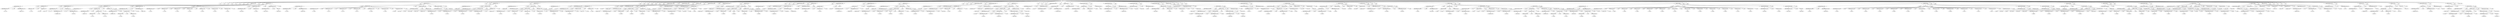 digraph {

"Prog_7746"->"<
>7747";
"Prog_7746"->"<
>7748";
"Prog_7746"->"<
>7749";
"Prog_7746"->"<
>7750";
"Prog_7746"->"<
>7751";
"Prog_7746"->"<
>7752";
"Prog_7746"->"<
>7753";
"Prog_7746"->"<
>7754";
"Prog_7746"->"CallFunction_7755";
"CallFunction_7755"->"AssignmentOpetators_7756";
"AssignmentOpetators_7756"->"IDENTIFIERExpression_7757";
"IDENTIFIERExpression_7757"->"<m>7758";
"AssignmentOpetators_7756"->"<<->7759";
"AssignmentOpetators_7756"->"IDENTIFIERExpression_7760";
"IDENTIFIERExpression_7760"->"<matrix>7761";
"CallFunction_7755"->"<(>7762";
"CallFunction_7755"->"ColonOperator_7763";
"ColonOperator_7763"->"INTExpression_7764";
"INTExpression_7764"->"<1>7765";
"ColonOperator_7763"->"<:>7766";
"ColonOperator_7763"->"INTExpression_7767";
"INTExpression_7767"->"<25>7768";
"CallFunction_7755"->"<,>7769";
"CallFunction_7755"->"AssignmentOpetators_7770";
"AssignmentOpetators_7770"->"IDENTIFIERExpression_7771";
"IDENTIFIERExpression_7771"->"<ncol>7772";
"AssignmentOpetators_7770"->"<=>7773";
"AssignmentOpetators_7770"->"INTExpression_7774";
"INTExpression_7774"->"<5>7775";
"CallFunction_7755"->"<,>7776";
"CallFunction_7755"->"CallFunction_7777";
"CallFunction_7777"->"AssignmentOpetators_7778";
"AssignmentOpetators_7778"->"IDENTIFIERExpression_7779";
"IDENTIFIERExpression_7779"->"<dimnames>7780";
"AssignmentOpetators_7778"->"<=>7781";
"AssignmentOpetators_7778"->"IDENTIFIERExpression_7782";
"IDENTIFIERExpression_7782"->"<list>7783";
"CallFunction_7777"->"<(>7784";
"CallFunction_7777"->"IndexingBasic_7785";
"IndexingBasic_7785"->"IDENTIFIERExpression_7786";
"IDENTIFIERExpression_7786"->"<letters>7787";
"IndexingBasic_7785"->"<[>7788";
"IndexingBasic_7785"->"ColonOperator_7789";
"ColonOperator_7789"->"INTExpression_7790";
"INTExpression_7790"->"<1>7791";
"ColonOperator_7789"->"<:>7792";
"ColonOperator_7789"->"INTExpression_7793";
"INTExpression_7793"->"<5>7794";
"IndexingBasic_7785"->"<]>7795";
"CallFunction_7777"->"<,>7796";
"CallFunction_7777"->"IndexingBasic_7797";
"IndexingBasic_7797"->"IDENTIFIERExpression_7798";
"IDENTIFIERExpression_7798"->"<LETTERS>7799";
"IndexingBasic_7797"->"<[>7800";
"IndexingBasic_7797"->"ColonOperator_7801";
"ColonOperator_7801"->"INTExpression_7802";
"INTExpression_7802"->"<1>7803";
"ColonOperator_7801"->"<:>7804";
"ColonOperator_7801"->"INTExpression_7805";
"INTExpression_7805"->"<5>7806";
"IndexingBasic_7797"->"<]>7807";
"CallFunction_7777"->"<)>7808";
"CallFunction_7755"->"<)>7809";
"Prog_7746"->"<
>7810";
"Prog_7746"->"<
>7811";
"Prog_7746"->"CallFunction_7812";
"CallFunction_7812"->"AssignmentOpetators_7813";
"AssignmentOpetators_7813"->"IDENTIFIERExpression_7814";
"IDENTIFIERExpression_7814"->"<si>7815";
"AssignmentOpetators_7813"->"<<->7816";
"AssignmentOpetators_7813"->"IDENTIFIERExpression_7817";
"IDENTIFIERExpression_7817"->"<matrix>7818";
"CallFunction_7812"->"<(>7819";
"CallFunction_7812"->"CallFunction_7820";
"CallFunction_7820"->"IDENTIFIERExpression_7821";
"IDENTIFIERExpression_7821"->"<c>7822";
"CallFunction_7820"->"<(>7823";
"CallFunction_7820"->"INTExpression_7824";
"INTExpression_7824"->"<1>7825";
"CallFunction_7820"->"<,>7826";
"CallFunction_7820"->"INTExpression_7827";
"INTExpression_7827"->"<1>7828";
"CallFunction_7820"->"<,>7829";
"CallFunction_7820"->"INTExpression_7830";
"INTExpression_7830"->"<2>7831";
"CallFunction_7820"->"<,>7832";
"CallFunction_7820"->"INTExpression_7833";
"INTExpression_7833"->"<3>7834";
"CallFunction_7820"->"<,>7835";
"CallFunction_7820"->"INTExpression_7836";
"INTExpression_7836"->"<3>7837";
"CallFunction_7820"->"<,>7838";
"CallFunction_7820"->"INTExpression_7839";
"INTExpression_7839"->"<4>7840";
"CallFunction_7820"->"<)>7841";
"CallFunction_7812"->"<,>7842";
"CallFunction_7812"->"AssignmentOpetators_7843";
"AssignmentOpetators_7843"->"IDENTIFIERExpression_7844";
"IDENTIFIERExpression_7844"->"<ncol>7845";
"AssignmentOpetators_7843"->"<=>7846";
"AssignmentOpetators_7843"->"INTExpression_7847";
"INTExpression_7847"->"<2>7848";
"CallFunction_7812"->"<,>7849";
"CallFunction_7812"->"AssignmentOpetators_7850";
"AssignmentOpetators_7850"->"IDENTIFIERExpression_7851";
"IDENTIFIERExpression_7851"->"<byrow>7852";
"AssignmentOpetators_7850"->"<=>7853";
"AssignmentOpetators_7850"->"TRUE_7854";
"TRUE_7854"->"<TRUE>7855";
"CallFunction_7812"->"<)>7856";
"Prog_7746"->"<
>7857";
"Prog_7746"->"CallFunction_7858";
"CallFunction_7858"->"AssignmentOpetators_7859";
"AssignmentOpetators_7859"->"IDENTIFIERExpression_7860";
"IDENTIFIERExpression_7860"->"<ss>7861";
"AssignmentOpetators_7859"->"<<->7862";
"AssignmentOpetators_7859"->"IDENTIFIERExpression_7863";
"IDENTIFIERExpression_7863"->"<matrix>7864";
"CallFunction_7858"->"<(>7865";
"CallFunction_7858"->"CallFunction_7866";
"CallFunction_7866"->"IDENTIFIERExpression_7867";
"IDENTIFIERExpression_7867"->"<c>7868";
"CallFunction_7866"->"<(>7869";
"CallFunction_7866"->"STRINGExpression_7870";
"STRINGExpression_7870"->"<a>7871";
"CallFunction_7866"->"<,>7872";
"CallFunction_7866"->"STRINGExpression_7873";
"STRINGExpression_7873"->"<A>7874";
"CallFunction_7866"->"<,>7875";
"CallFunction_7866"->"STRINGExpression_7876";
"STRINGExpression_7876"->"<b>7877";
"CallFunction_7866"->"<,>7878";
"CallFunction_7866"->"STRINGExpression_7879";
"STRINGExpression_7879"->"<C>7880";
"CallFunction_7866"->"<,>7881";
"CallFunction_7866"->"STRINGExpression_7882";
"STRINGExpression_7882"->"<c>7883";
"CallFunction_7866"->"<,>7884";
"CallFunction_7866"->"STRINGExpression_7885";
"STRINGExpression_7885"->"<D>7886";
"CallFunction_7866"->"<)>7887";
"CallFunction_7858"->"<,>7888";
"CallFunction_7858"->"AssignmentOpetators_7889";
"AssignmentOpetators_7889"->"IDENTIFIERExpression_7890";
"IDENTIFIERExpression_7890"->"<ncol>7891";
"AssignmentOpetators_7889"->"<=>7892";
"AssignmentOpetators_7889"->"INTExpression_7893";
"INTExpression_7893"->"<2>7894";
"CallFunction_7858"->"<,>7895";
"CallFunction_7858"->"AssignmentOpetators_7896";
"AssignmentOpetators_7896"->"IDENTIFIERExpression_7897";
"IDENTIFIERExpression_7897"->"<byrow>7898";
"AssignmentOpetators_7896"->"<=>7899";
"AssignmentOpetators_7896"->"TRUE_7900";
"TRUE_7900"->"<TRUE>7901";
"CallFunction_7858"->"<)>7902";
"Prog_7746"->"<
>7903";
"Prog_7746"->"<
>7904";
"Prog_7746"->"CallFunction_7905";
"CallFunction_7905"->"IDENTIFIERExpression_7906";
"IDENTIFIERExpression_7906"->"<stopifnot>7907";
"CallFunction_7905"->"<(>7908";
"CallFunction_7905"->"CallFunction_7909";
"CallFunction_7909"->"IDENTIFIERExpression_7910";
"IDENTIFIERExpression_7910"->"<identical>7911";
"CallFunction_7909"->"<(>7912";
"CallFunction_7909"->"IndexingBasic_7913";
"IndexingBasic_7913"->"IDENTIFIERExpression_7914";
"IDENTIFIERExpression_7914"->"<m>7915";
"IndexingBasic_7913"->"<[>7916";
"IndexingBasic_7913"->"IDENTIFIERExpression_7917";
"IDENTIFIERExpression_7917"->"<si>7918";
"IndexingBasic_7913"->"<]>7919";
"CallFunction_7909"->"<,>7920";
"CallFunction_7909"->"IndexingBasic_7921";
"IndexingBasic_7921"->"IDENTIFIERExpression_7922";
"IDENTIFIERExpression_7922"->"<m>7923";
"IndexingBasic_7921"->"<[>7924";
"IndexingBasic_7921"->"IDENTIFIERExpression_7925";
"IDENTIFIERExpression_7925"->"<ss>7926";
"IndexingBasic_7921"->"<]>7927";
"CallFunction_7909"->"<)>7928";
"CallFunction_7905"->"<)>7929";
"Prog_7746"->"<
>7930";
"Prog_7746"->"CallFunction_7931";
"CallFunction_7931"->"IDENTIFIERExpression_7932";
"IDENTIFIERExpression_7932"->"<stopifnot>7933";
"CallFunction_7931"->"<(>7934";
"CallFunction_7931"->"CallFunction_7935";
"CallFunction_7935"->"IDENTIFIERExpression_7936";
"IDENTIFIERExpression_7936"->"<identical>7937";
"CallFunction_7935"->"<(>7938";
"CallFunction_7935"->"CallFunction_7939";
"CallFunction_7939"->"IDENTIFIERExpression_7940";
"IDENTIFIERExpression_7940"->"<c>7941";
"CallFunction_7939"->"<(>7942";
"CallFunction_7939"->"INTExpression_7943";
"INTExpression_7943"->"<1L>7944";
"CallFunction_7939"->"<,>7945";
"CallFunction_7939"->"INTExpression_7946";
"INTExpression_7946"->"<12L>7947";
"CallFunction_7939"->"<,>7948";
"CallFunction_7939"->"INTExpression_7949";
"INTExpression_7949"->"<18L>7950";
"CallFunction_7939"->"<)>7951";
"CallFunction_7935"->"<,>7952";
"CallFunction_7935"->"IndexingBasic_7953";
"IndexingBasic_7953"->"IDENTIFIERExpression_7954";
"IDENTIFIERExpression_7954"->"<m>7955";
"IndexingBasic_7953"->"<[>7956";
"IndexingBasic_7953"->"IDENTIFIERExpression_7957";
"IDENTIFIERExpression_7957"->"<ss>7958";
"IndexingBasic_7953"->"<]>7959";
"CallFunction_7935"->"<)>7960";
"CallFunction_7931"->"<)>7961";
"Prog_7746"->"<
>7962";
"Prog_7746"->"<
>7963";
"Prog_7746"->"<
>7964";
"Prog_7746"->"<
>7965";
"Prog_7746"->"<
>7966";
"Prog_7746"->"<
>7967";
"Prog_7746"->"<
>7968";
"Prog_7746"->"AssignmentOpetators_7969";
"AssignmentOpetators_7969"->"IDENTIFIERExpression_7970";
"IDENTIFIERExpression_7970"->"<ssna>7971";
"AssignmentOpetators_7969"->"<<->7972";
"AssignmentOpetators_7969"->"IDENTIFIERExpression_7973";
"IDENTIFIERExpression_7973"->"<ss>7974";
"Prog_7746"->"<;>7975";
"Prog_7746"->"AssignmentOpetators_7976";
"AssignmentOpetators_7976"->"IndexingBasic_7977";
"IndexingBasic_7977"->"IDENTIFIERExpression_7978";
"IDENTIFIERExpression_7978"->"<ssna>7979";
"IndexingBasic_7977"->"<[>7980";
"IndexingBasic_7977"->"INTExpression_7981";
"INTExpression_7981"->"<2>7982";
"IndexingBasic_7977"->"<,>7983";
"IndexingBasic_7977"->"INTExpression_7984";
"INTExpression_7984"->"<2>7985";
"IndexingBasic_7977"->"<]>7986";
"AssignmentOpetators_7976"->"<<->7987";
"AssignmentOpetators_7976"->"NA_7988";
"NA_7988"->"<NA>7989";
"Prog_7746"->"<
>7990";
"Prog_7746"->"CallFunction_7991";
"CallFunction_7991"->"IDENTIFIERExpression_7992";
"IDENTIFIERExpression_7992"->"<stopifnot>7993";
"CallFunction_7991"->"<(>7994";
"CallFunction_7991"->"CallFunction_7995";
"CallFunction_7995"->"IDENTIFIERExpression_7996";
"IDENTIFIERExpression_7996"->"<identical>7997";
"CallFunction_7995"->"<(>7998";
"CallFunction_7995"->"CallFunction_7999";
"CallFunction_7999"->"IDENTIFIERExpression_8000";
"IDENTIFIERExpression_8000"->"<c>8001";
"CallFunction_7999"->"<(>8002";
"CallFunction_7999"->"INTExpression_8003";
"INTExpression_8003"->"<1L>8004";
"CallFunction_7999"->"<,>8005";
"CallFunction_7999"->"NA_8006";
"NA_8006"->"<NA>8007";
"CallFunction_7999"->"<,>8008";
"CallFunction_7999"->"INTExpression_8009";
"INTExpression_8009"->"<18L>8010";
"CallFunction_7999"->"<)>8011";
"CallFunction_7995"->"<,>8012";
"CallFunction_7995"->"IndexingBasic_8013";
"IndexingBasic_8013"->"IDENTIFIERExpression_8014";
"IDENTIFIERExpression_8014"->"<m>8015";
"IndexingBasic_8013"->"<[>8016";
"IndexingBasic_8013"->"IDENTIFIERExpression_8017";
"IDENTIFIERExpression_8017"->"<ssna>8018";
"IndexingBasic_8013"->"<]>8019";
"CallFunction_7995"->"<)>8020";
"CallFunction_7991"->"<)>8021";
"Prog_7746"->"<
>8022";
"Prog_7746"->"AssignmentOpetators_8023";
"AssignmentOpetators_8023"->"IDENTIFIERExpression_8024";
"IDENTIFIERExpression_8024"->"<ssna>8025";
"AssignmentOpetators_8023"->"<<->8026";
"AssignmentOpetators_8023"->"IDENTIFIERExpression_8027";
"IDENTIFIERExpression_8027"->"<ss>8028";
"Prog_7746"->"<;>8029";
"Prog_7746"->"AssignmentOpetators_8030";
"AssignmentOpetators_8030"->"IndexingBasic_8031";
"IndexingBasic_8031"->"IDENTIFIERExpression_8032";
"IDENTIFIERExpression_8032"->"<ssna>8033";
"IndexingBasic_8031"->"<[>8034";
"IndexingBasic_8031"->"INTExpression_8035";
"INTExpression_8035"->"<2>8036";
"IndexingBasic_8031"->"<,>8037";
"IndexingBasic_8031"->"INTExpression_8038";
"INTExpression_8038"->"<1>8039";
"IndexingBasic_8031"->"<]>8040";
"AssignmentOpetators_8030"->"<<->8041";
"AssignmentOpetators_8030"->"NA_8042";
"NA_8042"->"<NA>8043";
"Prog_7746"->"<
>8044";
"Prog_7746"->"CallFunction_8045";
"CallFunction_8045"->"IDENTIFIERExpression_8046";
"IDENTIFIERExpression_8046"->"<stopifnot>8047";
"CallFunction_8045"->"<(>8048";
"CallFunction_8045"->"CallFunction_8049";
"CallFunction_8049"->"IDENTIFIERExpression_8050";
"IDENTIFIERExpression_8050"->"<identical>8051";
"CallFunction_8049"->"<(>8052";
"CallFunction_8049"->"CallFunction_8053";
"CallFunction_8053"->"IDENTIFIERExpression_8054";
"IDENTIFIERExpression_8054"->"<c>8055";
"CallFunction_8053"->"<(>8056";
"CallFunction_8053"->"INTExpression_8057";
"INTExpression_8057"->"<1L>8058";
"CallFunction_8053"->"<,>8059";
"CallFunction_8053"->"NA_8060";
"NA_8060"->"<NA>8061";
"CallFunction_8053"->"<,>8062";
"CallFunction_8053"->"INTExpression_8063";
"INTExpression_8063"->"<18L>8064";
"CallFunction_8053"->"<)>8065";
"CallFunction_8049"->"<,>8066";
"CallFunction_8049"->"IndexingBasic_8067";
"IndexingBasic_8067"->"IDENTIFIERExpression_8068";
"IDENTIFIERExpression_8068"->"<m>8069";
"IndexingBasic_8067"->"<[>8070";
"IndexingBasic_8067"->"IDENTIFIERExpression_8071";
"IDENTIFIERExpression_8071"->"<ssna>8072";
"IndexingBasic_8067"->"<]>8073";
"CallFunction_8049"->"<)>8074";
"CallFunction_8045"->"<)>8075";
"Prog_7746"->"<
>8076";
"Prog_7746"->"<
>8077";
"Prog_7746"->"<
>8078";
"Prog_7746"->"AssignmentOpetators_8079";
"AssignmentOpetators_8079"->"IDENTIFIERExpression_8080";
"IDENTIFIERExpression_8080"->"<mnadim>8081";
"AssignmentOpetators_8079"->"<<->8082";
"AssignmentOpetators_8079"->"IDENTIFIERExpression_8083";
"IDENTIFIERExpression_8083"->"<m>8084";
"Prog_7746"->"<
>8085";
"Prog_7746"->"CallFunction_8086";
"CallFunction_8086"->"AssignmentOpetators_8087";
"AssignmentOpetators_8087"->"IDENTIFIERExpression_8088";
"IDENTIFIERExpression_8088"->"<tmp>8089";
"AssignmentOpetators_8087"->"<<->8090";
"AssignmentOpetators_8087"->"IDENTIFIERExpression_8091";
"IDENTIFIERExpression_8091"->"<rownames>8092";
"CallFunction_8086"->"<(>8093";
"CallFunction_8086"->"IDENTIFIERExpression_8094";
"IDENTIFIERExpression_8094"->"<mnadim>8095";
"CallFunction_8086"->"<)>8096";
"Prog_7746"->"<
>8097";
"Prog_7746"->"AssignmentOpetators_8098";
"AssignmentOpetators_8098"->"IndexingBasic_8099";
"IndexingBasic_8099"->"IDENTIFIERExpression_8100";
"IDENTIFIERExpression_8100"->"<tmp>8101";
"IndexingBasic_8099"->"<[>8102";
"IndexingBasic_8099"->"INTExpression_8103";
"INTExpression_8103"->"<5>8104";
"IndexingBasic_8099"->"<]>8105";
"AssignmentOpetators_8098"->"<<->8106";
"AssignmentOpetators_8098"->"NA_8107";
"NA_8107"->"<NA>8108";
"Prog_7746"->"<
>8109";
"Prog_7746"->"AssignmentOpetators_8110";
"AssignmentOpetators_8110"->"CallFunction_8111";
"CallFunction_8111"->"IDENTIFIERExpression_8112";
"IDENTIFIERExpression_8112"->"<rownames>8113";
"CallFunction_8111"->"<(>8114";
"CallFunction_8111"->"IDENTIFIERExpression_8115";
"IDENTIFIERExpression_8115"->"<mnadim>8116";
"CallFunction_8111"->"<)>8117";
"AssignmentOpetators_8110"->"<<->8118";
"AssignmentOpetators_8110"->"IDENTIFIERExpression_8119";
"IDENTIFIERExpression_8119"->"<tmp>8120";
"Prog_7746"->"<
>8121";
"Prog_7746"->"CallFunction_8122";
"CallFunction_8122"->"IDENTIFIERExpression_8123";
"IDENTIFIERExpression_8123"->"<stopifnot>8124";
"CallFunction_8122"->"<(>8125";
"CallFunction_8122"->"CallFunction_8126";
"CallFunction_8126"->"IDENTIFIERExpression_8127";
"IDENTIFIERExpression_8127"->"<identical>8128";
"CallFunction_8126"->"<(>8129";
"CallFunction_8126"->"CallFunction_8130";
"CallFunction_8130"->"IDENTIFIERExpression_8131";
"IDENTIFIERExpression_8131"->"<c>8132";
"CallFunction_8130"->"<(>8133";
"CallFunction_8130"->"INTExpression_8134";
"INTExpression_8134"->"<1L>8135";
"CallFunction_8130"->"<,>8136";
"CallFunction_8130"->"NA_8137";
"NA_8137"->"<NA>8138";
"CallFunction_8130"->"<,>8139";
"CallFunction_8130"->"INTExpression_8140";
"INTExpression_8140"->"<18L>8141";
"CallFunction_8130"->"<)>8142";
"CallFunction_8126"->"<,>8143";
"CallFunction_8126"->"IndexingBasic_8144";
"IndexingBasic_8144"->"IDENTIFIERExpression_8145";
"IDENTIFIERExpression_8145"->"<m>8146";
"IndexingBasic_8144"->"<[>8147";
"IndexingBasic_8144"->"IDENTIFIERExpression_8148";
"IDENTIFIERExpression_8148"->"<ssna>8149";
"IndexingBasic_8144"->"<]>8150";
"CallFunction_8126"->"<)>8151";
"CallFunction_8122"->"<)>8152";
"Prog_7746"->"<
>8153";
"Prog_7746"->"<
>8154";
"Prog_7746"->"<
>8155";
"Prog_7746"->"AssignmentOpetators_8156";
"AssignmentOpetators_8156"->"IDENTIFIERExpression_8157";
"IDENTIFIERExpression_8157"->"<ssnm>8158";
"AssignmentOpetators_8156"->"<<->8159";
"AssignmentOpetators_8156"->"IDENTIFIERExpression_8160";
"IDENTIFIERExpression_8160"->"<ss>8161";
"Prog_7746"->"<
>8162";
"Prog_7746"->"AssignmentOpetators_8163";
"AssignmentOpetators_8163"->"IndexingBasic_8164";
"IndexingBasic_8164"->"IDENTIFIERExpression_8165";
"IDENTIFIERExpression_8165"->"<ssnm>8166";
"IndexingBasic_8164"->"<[>8167";
"IndexingBasic_8164"->"INTExpression_8168";
"INTExpression_8168"->"<2>8169";
"IndexingBasic_8164"->"<,>8170";
"IndexingBasic_8164"->"INTExpression_8171";
"INTExpression_8171"->"<2>8172";
"IndexingBasic_8164"->"<]>8173";
"AssignmentOpetators_8163"->"<<->8174";
"AssignmentOpetators_8163"->"STRINGExpression_8175";
"STRINGExpression_8175"->"<NOMATCH>8176";
"Prog_7746"->"<
>8177";
"Prog_7746"->"CallFunction_8178";
"CallFunction_8178"->"IDENTIFIERExpression_8179";
"IDENTIFIERExpression_8179"->"<stopifnot>8180";
"CallFunction_8178"->"<(>8181";
"CallFunction_8178"->"CallFunction_8182";
"CallFunction_8182"->"IDENTIFIERExpression_8183";
"IDENTIFIERExpression_8183"->"<inherits>8184";
"CallFunction_8182"->"<(>8185";
"CallFunction_8182"->"CallFunction_8186";
"CallFunction_8186"->"IDENTIFIERExpression_8187";
"IDENTIFIERExpression_8187"->"<try>8188";
"CallFunction_8186"->"<(>8189";
"CallFunction_8186"->"IndexingBasic_8190";
"IndexingBasic_8190"->"IDENTIFIERExpression_8191";
"IDENTIFIERExpression_8191"->"<m>8192";
"IndexingBasic_8190"->"<[>8193";
"IndexingBasic_8190"->"IDENTIFIERExpression_8194";
"IDENTIFIERExpression_8194"->"<ssnm>8195";
"IndexingBasic_8190"->"<]>8196";
"CallFunction_8186"->"<,>8197";
"CallFunction_8186"->"AssignmentOpetators_8198";
"AssignmentOpetators_8198"->"IDENTIFIERExpression_8199";
"IDENTIFIERExpression_8199"->"<silent>8200";
"AssignmentOpetators_8198"->"<=>8201";
"AssignmentOpetators_8198"->"TRUE_8202";
"TRUE_8202"->"<TRUE>8203";
"CallFunction_8186"->"<)>8204";
"CallFunction_8182"->"<,>8205";
"CallFunction_8182"->"STRINGExpression_8206";
"STRINGExpression_8206"->"<try-error>8207";
"CallFunction_8182"->"<)>8208";
"CallFunction_8178"->"<)>8209";
"Prog_7746"->"<
>8210";
"Prog_7746"->"<
>8211";
"Prog_7746"->"<
>8212";
"Prog_7746"->"AssignmentOpetators_8213";
"AssignmentOpetators_8213"->"IDENTIFIERExpression_8214";
"IDENTIFIERExpression_8214"->"<mnadim>8215";
"AssignmentOpetators_8213"->"<<->8216";
"AssignmentOpetators_8213"->"IDENTIFIERExpression_8217";
"IDENTIFIERExpression_8217"->"<m>8218";
"Prog_7746"->"<
>8219";
"Prog_7746"->"CallFunction_8220";
"CallFunction_8220"->"AssignmentOpetators_8221";
"AssignmentOpetators_8221"->"IDENTIFIERExpression_8222";
"IDENTIFIERExpression_8222"->"<tmp>8223";
"AssignmentOpetators_8221"->"<<->8224";
"AssignmentOpetators_8221"->"IDENTIFIERExpression_8225";
"IDENTIFIERExpression_8225"->"<rownames>8226";
"CallFunction_8220"->"<(>8227";
"CallFunction_8220"->"IDENTIFIERExpression_8228";
"IDENTIFIERExpression_8228"->"<mnadim>8229";
"CallFunction_8220"->"<)>8230";
"Prog_7746"->"<
>8231";
"Prog_7746"->"AssignmentOpetators_8232";
"AssignmentOpetators_8232"->"IndexingBasic_8233";
"IndexingBasic_8233"->"IDENTIFIERExpression_8234";
"IDENTIFIERExpression_8234"->"<tmp>8235";
"IndexingBasic_8233"->"<[>8236";
"IndexingBasic_8233"->"INTExpression_8237";
"INTExpression_8237"->"<5>8238";
"IndexingBasic_8233"->"<]>8239";
"AssignmentOpetators_8232"->"<<->8240";
"AssignmentOpetators_8232"->"STRINGExpression_8241";
"STRINGExpression_8241"->"<>8242";
"Prog_7746"->"<
>8243";
"Prog_7746"->"AssignmentOpetators_8244";
"AssignmentOpetators_8244"->"CallFunction_8245";
"CallFunction_8245"->"IDENTIFIERExpression_8246";
"IDENTIFIERExpression_8246"->"<rownames>8247";
"CallFunction_8245"->"<(>8248";
"CallFunction_8245"->"IDENTIFIERExpression_8249";
"IDENTIFIERExpression_8249"->"<mnadim>8250";
"CallFunction_8245"->"<)>8251";
"AssignmentOpetators_8244"->"<<->8252";
"AssignmentOpetators_8244"->"IDENTIFIERExpression_8253";
"IDENTIFIERExpression_8253"->"<tmp>8254";
"Prog_7746"->"<
>8255";
"Prog_7746"->"AssignmentOpetators_8256";
"AssignmentOpetators_8256"->"IDENTIFIERExpression_8257";
"IDENTIFIERExpression_8257"->"<ssnm>8258";
"AssignmentOpetators_8256"->"<<->8259";
"AssignmentOpetators_8256"->"IDENTIFIERExpression_8260";
"IDENTIFIERExpression_8260"->"<ss>8261";
"Prog_7746"->"<
>8262";
"Prog_7746"->"AssignmentOpetators_8263";
"AssignmentOpetators_8263"->"IndexingBasic_8264";
"IndexingBasic_8264"->"IDENTIFIERExpression_8265";
"IDENTIFIERExpression_8265"->"<ssnm>8266";
"IndexingBasic_8264"->"<[>8267";
"IndexingBasic_8264"->"INTExpression_8268";
"INTExpression_8268"->"<2>8269";
"IndexingBasic_8264"->"<,>8270";
"IndexingBasic_8264"->"INTExpression_8271";
"INTExpression_8271"->"<2>8272";
"IndexingBasic_8264"->"<]>8273";
"AssignmentOpetators_8263"->"<<->8274";
"AssignmentOpetators_8263"->"STRINGExpression_8275";
"STRINGExpression_8275"->"<>8276";
"Prog_7746"->"<
>8277";
"Prog_7746"->"CallFunction_8278";
"CallFunction_8278"->"IDENTIFIERExpression_8279";
"IDENTIFIERExpression_8279"->"<stopifnot>8280";
"CallFunction_8278"->"<(>8281";
"CallFunction_8278"->"CallFunction_8282";
"CallFunction_8282"->"IDENTIFIERExpression_8283";
"IDENTIFIERExpression_8283"->"<inherits>8284";
"CallFunction_8282"->"<(>8285";
"CallFunction_8282"->"CallFunction_8286";
"CallFunction_8286"->"IDENTIFIERExpression_8287";
"IDENTIFIERExpression_8287"->"<try>8288";
"CallFunction_8286"->"<(>8289";
"CallFunction_8286"->"IndexingBasic_8290";
"IndexingBasic_8290"->"IDENTIFIERExpression_8291";
"IDENTIFIERExpression_8291"->"<mnadim>8292";
"IndexingBasic_8290"->"<[>8293";
"IndexingBasic_8290"->"IDENTIFIERExpression_8294";
"IDENTIFIERExpression_8294"->"<ssnm>8295";
"IndexingBasic_8290"->"<]>8296";
"CallFunction_8286"->"<,>8297";
"CallFunction_8286"->"AssignmentOpetators_8298";
"AssignmentOpetators_8298"->"IDENTIFIERExpression_8299";
"IDENTIFIERExpression_8299"->"<silent>8300";
"AssignmentOpetators_8298"->"<=>8301";
"AssignmentOpetators_8298"->"TRUE_8302";
"TRUE_8302"->"<TRUE>8303";
"CallFunction_8286"->"<)>8304";
"CallFunction_8282"->"<,>8305";
"CallFunction_8282"->"STRINGExpression_8306";
"STRINGExpression_8306"->"<try-error>8307";
"CallFunction_8282"->"<)>8308";
"CallFunction_8278"->"<)>8309";
"Prog_7746"->"<
>8310";
"Prog_7746"->"<
>8311";
"Prog_7746"->"<
>8312";
"Prog_7746"->"<
>8313";
"Prog_7746"->"AssignmentOpetators_8314";
"AssignmentOpetators_8314"->"AssignmentOpetators_8315";
"AssignmentOpetators_8315"->"IDENTIFIERExpression_8316";
"IDENTIFIERExpression_8316"->"<m3>8317";
"AssignmentOpetators_8315"->"<<->8318";
"AssignmentOpetators_8315"->"IDENTIFIERExpression_8319";
"IDENTIFIERExpression_8319"->"<m2>8320";
"AssignmentOpetators_8314"->"<<->8321";
"AssignmentOpetators_8314"->"IDENTIFIERExpression_8322";
"IDENTIFIERExpression_8322"->"<m>8323";
"Prog_7746"->"<
>8324";
"Prog_7746"->"CallFunction_8325";
"CallFunction_8325"->"AssignmentOpetators_8326";
"AssignmentOpetators_8326"->"IndexingBasic_8327";
"IndexingBasic_8327"->"IDENTIFIERExpression_8328";
"IDENTIFIERExpression_8328"->"<m2>8329";
"IndexingBasic_8327"->"<[>8330";
"IndexingBasic_8327"->"IDENTIFIERExpression_8331";
"IDENTIFIERExpression_8331"->"<si>8332";
"IndexingBasic_8327"->"<]>8333";
"AssignmentOpetators_8326"->"<<->8334";
"AssignmentOpetators_8326"->"IDENTIFIERExpression_8335";
"IDENTIFIERExpression_8335"->"<c>8336";
"CallFunction_8325"->"<(>8337";
"CallFunction_8325"->"INTExpression_8338";
"INTExpression_8338"->"<100L>8339";
"CallFunction_8325"->"<,>8340";
"CallFunction_8325"->"INTExpression_8341";
"INTExpression_8341"->"<200L>8342";
"CallFunction_8325"->"<,>8343";
"CallFunction_8325"->"INTExpression_8344";
"INTExpression_8344"->"<300L>8345";
"CallFunction_8325"->"<)>8346";
"Prog_7746"->"<
>8347";
"Prog_7746"->"CallFunction_8348";
"CallFunction_8348"->"AssignmentOpetators_8349";
"AssignmentOpetators_8349"->"IndexingBasic_8350";
"IndexingBasic_8350"->"IDENTIFIERExpression_8351";
"IDENTIFIERExpression_8351"->"<m3>8352";
"IndexingBasic_8350"->"<[>8353";
"IndexingBasic_8350"->"IDENTIFIERExpression_8354";
"IDENTIFIERExpression_8354"->"<ss>8355";
"IndexingBasic_8350"->"<]>8356";
"AssignmentOpetators_8349"->"<<->8357";
"AssignmentOpetators_8349"->"IDENTIFIERExpression_8358";
"IDENTIFIERExpression_8358"->"<c>8359";
"CallFunction_8348"->"<(>8360";
"CallFunction_8348"->"INTExpression_8361";
"INTExpression_8361"->"<100L>8362";
"CallFunction_8348"->"<,>8363";
"CallFunction_8348"->"INTExpression_8364";
"INTExpression_8364"->"<200L>8365";
"CallFunction_8348"->"<,>8366";
"CallFunction_8348"->"INTExpression_8367";
"INTExpression_8367"->"<300L>8368";
"CallFunction_8348"->"<)>8369";
"Prog_7746"->"<
>8370";
"Prog_7746"->"CallFunction_8371";
"CallFunction_8371"->"IDENTIFIERExpression_8372";
"IDENTIFIERExpression_8372"->"<stopifnot>8373";
"CallFunction_8371"->"<(>8374";
"CallFunction_8371"->"CallFunction_8375";
"CallFunction_8375"->"IDENTIFIERExpression_8376";
"IDENTIFIERExpression_8376"->"<identical>8377";
"CallFunction_8375"->"<(>8378";
"CallFunction_8375"->"IDENTIFIERExpression_8379";
"IDENTIFIERExpression_8379"->"<m2>8380";
"CallFunction_8375"->"<,>8381";
"CallFunction_8375"->"IDENTIFIERExpression_8382";
"IDENTIFIERExpression_8382"->"<m3>8383";
"CallFunction_8375"->"<)>8384";
"CallFunction_8371"->"<)>8385";
"Prog_7746"->"<
>8386";
"Prog_7746"->"<
>8387";
"Prog_7746"->"<
>8388";
"Prog_7746"->"CallFunction_8389";
"CallFunction_8389"->"AssignmentOpetators_8390";
"AssignmentOpetators_8390"->"IDENTIFIERExpression_8391";
"IDENTIFIERExpression_8391"->"<a>8392";
"AssignmentOpetators_8390"->"<<->8393";
"AssignmentOpetators_8390"->"IDENTIFIERExpression_8394";
"IDENTIFIERExpression_8394"->"<array>8395";
"CallFunction_8389"->"<(>8396";
"CallFunction_8389"->"ColonOperator_8397";
"ColonOperator_8397"->"INTExpression_8398";
"INTExpression_8398"->"<1>8399";
"ColonOperator_8397"->"<:>8400";
"ColonOperator_8397"->"INTExpression_8401";
"INTExpression_8401"->"<75>8402";
"CallFunction_8389"->"<,>8403";
"CallFunction_8389"->"CallFunction_8404";
"CallFunction_8404"->"AssignmentOpetators_8405";
"AssignmentOpetators_8405"->"IDENTIFIERExpression_8406";
"IDENTIFIERExpression_8406"->"<dim>8407";
"AssignmentOpetators_8405"->"<=>8408";
"AssignmentOpetators_8405"->"IDENTIFIERExpression_8409";
"IDENTIFIERExpression_8409"->"<c>8410";
"CallFunction_8404"->"<(>8411";
"CallFunction_8404"->"INTExpression_8412";
"INTExpression_8412"->"<5>8413";
"CallFunction_8404"->"<,>8414";
"CallFunction_8404"->"INTExpression_8415";
"INTExpression_8415"->"<5>8416";
"CallFunction_8404"->"<,>8417";
"CallFunction_8404"->"INTExpression_8418";
"INTExpression_8418"->"<3>8419";
"CallFunction_8404"->"<)>8420";
"CallFunction_8389"->"<,>8421";
"CallFunction_8389"->"CallFunction_8422";
"CallFunction_8422"->"AssignmentOpetators_8423";
"AssignmentOpetators_8423"->"IDENTIFIERExpression_8424";
"IDENTIFIERExpression_8424"->"<dimnames>8425";
"AssignmentOpetators_8423"->"<=>8426";
"AssignmentOpetators_8423"->"IDENTIFIERExpression_8427";
"IDENTIFIERExpression_8427"->"<list>8428";
"CallFunction_8422"->"<(>8429";
"CallFunction_8422"->"IndexingBasic_8430";
"IndexingBasic_8430"->"IDENTIFIERExpression_8431";
"IDENTIFIERExpression_8431"->"<letters>8432";
"IndexingBasic_8430"->"<[>8433";
"IndexingBasic_8430"->"ColonOperator_8434";
"ColonOperator_8434"->"INTExpression_8435";
"INTExpression_8435"->"<1>8436";
"ColonOperator_8434"->"<:>8437";
"ColonOperator_8434"->"INTExpression_8438";
"INTExpression_8438"->"<5>8439";
"IndexingBasic_8430"->"<]>8440";
"CallFunction_8422"->"<,>8441";
"CallFunction_8422"->"IndexingBasic_8442";
"IndexingBasic_8442"->"IDENTIFIERExpression_8443";
"IDENTIFIERExpression_8443"->"<LETTERS>8444";
"IndexingBasic_8442"->"<[>8445";
"IndexingBasic_8442"->"ColonOperator_8446";
"ColonOperator_8446"->"INTExpression_8447";
"INTExpression_8447"->"<1>8448";
"ColonOperator_8446"->"<:>8449";
"ColonOperator_8446"->"INTExpression_8450";
"INTExpression_8450"->"<5>8451";
"IndexingBasic_8442"->"<]>8452";
"CallFunction_8422"->"<,>8453";
"CallFunction_8422"->"IndexingBasic_8454";
"IndexingBasic_8454"->"IDENTIFIERExpression_8455";
"IDENTIFIERExpression_8455"->"<letters>8456";
"IndexingBasic_8454"->"<[>8457";
"IndexingBasic_8454"->"ColonOperator_8458";
"ColonOperator_8458"->"INTExpression_8459";
"INTExpression_8459"->"<24>8460";
"ColonOperator_8458"->"<:>8461";
"ColonOperator_8458"->"INTExpression_8462";
"INTExpression_8462"->"<26>8463";
"IndexingBasic_8454"->"<]>8464";
"CallFunction_8422"->"<)>8465";
"CallFunction_8389"->"<)>8466";
"Prog_7746"->"<
>8467";
"Prog_7746"->"<
>8468";
"Prog_7746"->"CallFunction_8469";
"CallFunction_8469"->"AssignmentOpetators_8470";
"AssignmentOpetators_8470"->"IDENTIFIERExpression_8471";
"IDENTIFIERExpression_8471"->"<si>8472";
"AssignmentOpetators_8470"->"<<->8473";
"AssignmentOpetators_8470"->"IDENTIFIERExpression_8474";
"IDENTIFIERExpression_8474"->"<matrix>8475";
"CallFunction_8469"->"<(>8476";
"CallFunction_8469"->"CallFunction_8477";
"CallFunction_8477"->"IDENTIFIERExpression_8478";
"IDENTIFIERExpression_8478"->"<c>8479";
"CallFunction_8477"->"<(>8480";
"CallFunction_8477"->"INTExpression_8481";
"INTExpression_8481"->"<1>8482";
"CallFunction_8477"->"<,>8483";
"CallFunction_8477"->"INTExpression_8484";
"INTExpression_8484"->"<1>8485";
"CallFunction_8477"->"<,>8486";
"CallFunction_8477"->"INTExpression_8487";
"INTExpression_8487"->"<1>8488";
"CallFunction_8477"->"<,>8489";
"CallFunction_8477"->"INTExpression_8490";
"INTExpression_8490"->"<2>8491";
"CallFunction_8477"->"<,>8492";
"CallFunction_8477"->"INTExpression_8493";
"INTExpression_8493"->"<3>8494";
"CallFunction_8477"->"<,>8495";
"CallFunction_8477"->"INTExpression_8496";
"INTExpression_8496"->"<1>8497";
"CallFunction_8477"->"<,>8498";
"CallFunction_8477"->"INTExpression_8499";
"INTExpression_8499"->"<3>8500";
"CallFunction_8477"->"<,>8501";
"CallFunction_8477"->"INTExpression_8502";
"INTExpression_8502"->"<4>8503";
"CallFunction_8477"->"<,>8504";
"CallFunction_8477"->"INTExpression_8505";
"INTExpression_8505"->"<1>8506";
"CallFunction_8477"->"<,>8507";
"CallFunction_8477"->"INTExpression_8508";
"INTExpression_8508"->"<5>8509";
"CallFunction_8477"->"<,>8510";
"CallFunction_8477"->"INTExpression_8511";
"INTExpression_8511"->"<1>8512";
"CallFunction_8477"->"<,>8513";
"CallFunction_8477"->"INTExpression_8514";
"INTExpression_8514"->"<3>8515";
"CallFunction_8477"->"<)>8516";
"CallFunction_8469"->"<,>8517";
"CallFunction_8469"->"AssignmentOpetators_8518";
"AssignmentOpetators_8518"->"IDENTIFIERExpression_8519";
"IDENTIFIERExpression_8519"->"<ncol>8520";
"AssignmentOpetators_8518"->"<=>8521";
"AssignmentOpetators_8518"->"INTExpression_8522";
"INTExpression_8522"->"<3>8523";
"CallFunction_8469"->"<,>8524";
"CallFunction_8469"->"AssignmentOpetators_8525";
"AssignmentOpetators_8525"->"IDENTIFIERExpression_8526";
"IDENTIFIERExpression_8526"->"<byrow>8527";
"AssignmentOpetators_8525"->"<=>8528";
"AssignmentOpetators_8525"->"TRUE_8529";
"TRUE_8529"->"<TRUE>8530";
"CallFunction_8469"->"<)>8531";
"Prog_7746"->"<
>8532";
"Prog_7746"->"<
>8533";
"Prog_7746"->"CallFunction_8534";
"CallFunction_8534"->"AssignmentOpetators_8535";
"AssignmentOpetators_8535"->"IDENTIFIERExpression_8536";
"IDENTIFIERExpression_8536"->"<ss>8537";
"AssignmentOpetators_8535"->"<<->8538";
"AssignmentOpetators_8535"->"IDENTIFIERExpression_8539";
"IDENTIFIERExpression_8539"->"<matrix>8540";
"CallFunction_8534"->"<(>8541";
"CallFunction_8534"->"CallFunction_8542";
"CallFunction_8542"->"IDENTIFIERExpression_8543";
"IDENTIFIERExpression_8543"->"<c>8544";
"CallFunction_8542"->"<(>8545";
"CallFunction_8542"->"STRINGExpression_8546";
"STRINGExpression_8546"->"<a>8547";
"CallFunction_8542"->"<,>8548";
"CallFunction_8542"->"STRINGExpression_8549";
"STRINGExpression_8549"->"<A>8550";
"CallFunction_8542"->"<,>8551";
"CallFunction_8542"->"STRINGExpression_8552";
"STRINGExpression_8552"->"<x>8553";
"CallFunction_8542"->"<,>8554";
"CallFunction_8542"->"STRINGExpression_8555";
"STRINGExpression_8555"->"<b>8556";
"CallFunction_8542"->"<,>8557";
"CallFunction_8542"->"STRINGExpression_8558";
"STRINGExpression_8558"->"<C>8559";
"CallFunction_8542"->"<,>8560";
"CallFunction_8542"->"STRINGExpression_8561";
"STRINGExpression_8561"->"<x>8562";
"CallFunction_8542"->"<,>8563";
"CallFunction_8542"->"STRINGExpression_8564";
"STRINGExpression_8564"->"<c>8565";
"CallFunction_8542"->"<,>8566";
"CallFunction_8542"->"STRINGExpression_8567";
"STRINGExpression_8567"->"<D>8568";
"CallFunction_8542"->"<,>8569";
"CallFunction_8542"->"STRINGExpression_8570";
"STRINGExpression_8570"->"<x>8571";
"CallFunction_8542"->"<,>8572";
"CallFunction_8542"->"STRINGExpression_8573";
"STRINGExpression_8573"->"<e>8574";
"CallFunction_8542"->"<,>8575";
"CallFunction_8542"->"STRINGExpression_8576";
"STRINGExpression_8576"->"<A>8577";
"CallFunction_8542"->"<,>8578";
"CallFunction_8542"->"STRINGExpression_8579";
"STRINGExpression_8579"->"<z>8580";
"CallFunction_8542"->"<)>8581";
"CallFunction_8534"->"<,>8582";
"CallFunction_8534"->"AssignmentOpetators_8583";
"AssignmentOpetators_8583"->"IDENTIFIERExpression_8584";
"IDENTIFIERExpression_8584"->"<ncol>8585";
"AssignmentOpetators_8583"->"<=>8586";
"AssignmentOpetators_8583"->"INTExpression_8587";
"INTExpression_8587"->"<3>8588";
"CallFunction_8534"->"<,>8589";
"CallFunction_8534"->"AssignmentOpetators_8590";
"AssignmentOpetators_8590"->"IDENTIFIERExpression_8591";
"IDENTIFIERExpression_8591"->"<byrow>8592";
"AssignmentOpetators_8590"->"<=>8593";
"AssignmentOpetators_8590"->"TRUE_8594";
"TRUE_8594"->"<TRUE>8595";
"CallFunction_8534"->"<)>8596";
"Prog_7746"->"<
>8597";
"Prog_7746"->"<
>8598";
"Prog_7746"->"CallFunction_8599";
"CallFunction_8599"->"IDENTIFIERExpression_8600";
"IDENTIFIERExpression_8600"->"<stopifnot>8601";
"CallFunction_8599"->"<(>8602";
"CallFunction_8599"->"CallFunction_8603";
"CallFunction_8603"->"IDENTIFIERExpression_8604";
"IDENTIFIERExpression_8604"->"<identical>8605";
"CallFunction_8603"->"<(>8606";
"CallFunction_8603"->"IndexingBasic_8607";
"IndexingBasic_8607"->"IDENTIFIERExpression_8608";
"IDENTIFIERExpression_8608"->"<a>8609";
"IndexingBasic_8607"->"<[>8610";
"IndexingBasic_8607"->"IDENTIFIERExpression_8611";
"IDENTIFIERExpression_8611"->"<si>8612";
"IndexingBasic_8607"->"<]>8613";
"CallFunction_8603"->"<,>8614";
"CallFunction_8603"->"IndexingBasic_8615";
"IndexingBasic_8615"->"IDENTIFIERExpression_8616";
"IDENTIFIERExpression_8616"->"<a>8617";
"IndexingBasic_8615"->"<[>8618";
"IndexingBasic_8615"->"IDENTIFIERExpression_8619";
"IDENTIFIERExpression_8619"->"<ss>8620";
"IndexingBasic_8615"->"<]>8621";
"CallFunction_8603"->"<)>8622";
"CallFunction_8599"->"<)>8623";
"Prog_7746"->"<
>8624";
"Prog_7746"->"CallFunction_8625";
"CallFunction_8625"->"IDENTIFIERExpression_8626";
"IDENTIFIERExpression_8626"->"<stopifnot>8627";
"CallFunction_8625"->"<(>8628";
"CallFunction_8625"->"CallFunction_8629";
"CallFunction_8629"->"IDENTIFIERExpression_8630";
"IDENTIFIERExpression_8630"->"<identical>8631";
"CallFunction_8629"->"<(>8632";
"CallFunction_8629"->"CallFunction_8633";
"CallFunction_8633"->"IDENTIFIERExpression_8634";
"IDENTIFIERExpression_8634"->"<c>8635";
"CallFunction_8633"->"<(>8636";
"CallFunction_8633"->"INTExpression_8637";
"INTExpression_8637"->"<1L>8638";
"CallFunction_8633"->"<,>8639";
"CallFunction_8633"->"INTExpression_8640";
"INTExpression_8640"->"<12L>8641";
"CallFunction_8633"->"<,>8642";
"CallFunction_8633"->"INTExpression_8643";
"INTExpression_8643"->"<18L>8644";
"CallFunction_8633"->"<,>8645";
"CallFunction_8633"->"INTExpression_8646";
"INTExpression_8646"->"<55L>8647";
"CallFunction_8633"->"<)>8648";
"CallFunction_8629"->"<,>8649";
"CallFunction_8629"->"IndexingBasic_8650";
"IndexingBasic_8650"->"IDENTIFIERExpression_8651";
"IDENTIFIERExpression_8651"->"<a>8652";
"IndexingBasic_8650"->"<[>8653";
"IndexingBasic_8650"->"IDENTIFIERExpression_8654";
"IDENTIFIERExpression_8654"->"<ss>8655";
"IndexingBasic_8650"->"<]>8656";
"CallFunction_8629"->"<)>8657";
"CallFunction_8625"->"<)>8658";
"Prog_7746"->"<
>8659";
"Prog_7746"->"<
>8660";
"Prog_7746"->"AssignmentOpetators_8661";
"AssignmentOpetators_8661"->"AssignmentOpetators_8662";
"AssignmentOpetators_8662"->"IDENTIFIERExpression_8663";
"IDENTIFIERExpression_8663"->"<a2>8664";
"AssignmentOpetators_8662"->"<<->8665";
"AssignmentOpetators_8662"->"IDENTIFIERExpression_8666";
"IDENTIFIERExpression_8666"->"<a1>8667";
"AssignmentOpetators_8661"->"<<->8668";
"AssignmentOpetators_8661"->"IDENTIFIERExpression_8669";
"IDENTIFIERExpression_8669"->"<a>8670";
"Prog_7746"->"<
>8671";
"Prog_7746"->"CallFunction_8672";
"CallFunction_8672"->"AssignmentOpetators_8673";
"AssignmentOpetators_8673"->"IndexingBasic_8674";
"IndexingBasic_8674"->"IDENTIFIERExpression_8675";
"IDENTIFIERExpression_8675"->"<a1>8676";
"IndexingBasic_8674"->"<[>8677";
"IndexingBasic_8674"->"IDENTIFIERExpression_8678";
"IDENTIFIERExpression_8678"->"<si>8679";
"IndexingBasic_8674"->"<]>8680";
"AssignmentOpetators_8673"->"<<->8681";
"AssignmentOpetators_8673"->"IDENTIFIERExpression_8682";
"IDENTIFIERExpression_8682"->"<c>8683";
"CallFunction_8672"->"<(>8684";
"CallFunction_8672"->"INTExpression_8685";
"INTExpression_8685"->"<100L>8686";
"CallFunction_8672"->"<,>8687";
"CallFunction_8672"->"INTExpression_8688";
"INTExpression_8688"->"<1200L>8689";
"CallFunction_8672"->"<,>8690";
"CallFunction_8672"->"INTExpression_8691";
"INTExpression_8691"->"<1800L>8692";
"CallFunction_8672"->"<,>8693";
"CallFunction_8672"->"INTExpression_8694";
"INTExpression_8694"->"<5500L>8695";
"CallFunction_8672"->"<)>8696";
"Prog_7746"->"<
>8697";
"Prog_7746"->"CallFunction_8698";
"CallFunction_8698"->"AssignmentOpetators_8699";
"AssignmentOpetators_8699"->"IndexingBasic_8700";
"IndexingBasic_8700"->"IDENTIFIERExpression_8701";
"IDENTIFIERExpression_8701"->"<a2>8702";
"IndexingBasic_8700"->"<[>8703";
"IndexingBasic_8700"->"IDENTIFIERExpression_8704";
"IDENTIFIERExpression_8704"->"<ss>8705";
"IndexingBasic_8700"->"<]>8706";
"AssignmentOpetators_8699"->"<<->8707";
"AssignmentOpetators_8699"->"IDENTIFIERExpression_8708";
"IDENTIFIERExpression_8708"->"<c>8709";
"CallFunction_8698"->"<(>8710";
"CallFunction_8698"->"INTExpression_8711";
"INTExpression_8711"->"<100L>8712";
"CallFunction_8698"->"<,>8713";
"CallFunction_8698"->"INTExpression_8714";
"INTExpression_8714"->"<1200L>8715";
"CallFunction_8698"->"<,>8716";
"CallFunction_8698"->"INTExpression_8717";
"INTExpression_8717"->"<1800L>8718";
"CallFunction_8698"->"<,>8719";
"CallFunction_8698"->"INTExpression_8720";
"INTExpression_8720"->"<5500L>8721";
"CallFunction_8698"->"<)>8722";
"Prog_7746"->"<
>8723";
"Prog_7746"->"CallFunction_8724";
"CallFunction_8724"->"IDENTIFIERExpression_8725";
"IDENTIFIERExpression_8725"->"<stopifnot>8726";
"CallFunction_8724"->"<(>8727";
"CallFunction_8724"->"CallFunction_8728";
"CallFunction_8728"->"IDENTIFIERExpression_8729";
"IDENTIFIERExpression_8729"->"<identical>8730";
"CallFunction_8728"->"<(>8731";
"CallFunction_8728"->"IDENTIFIERExpression_8732";
"IDENTIFIERExpression_8732"->"<a1>8733";
"CallFunction_8728"->"<,>8734";
"CallFunction_8728"->"IDENTIFIERExpression_8735";
"IDENTIFIERExpression_8735"->"<a2>8736";
"CallFunction_8728"->"<)>8737";
"CallFunction_8724"->"<)>8738";
"Prog_7746"->"<
>8739";
"Prog_7746"->"<
>8740";
"Prog_7746"->"<
>8741";
"Prog_7746"->"<
>8742";
"Prog_7746"->"<
>8743";
"Prog_7746"->"AssignmentOpetators_8744";
"AssignmentOpetators_8744"->"IDENTIFIERExpression_8745";
"IDENTIFIERExpression_8745"->"<a3>8746";
"AssignmentOpetators_8744"->"<<->8747";
"AssignmentOpetators_8744"->"IDENTIFIERExpression_8748";
"IDENTIFIERExpression_8748"->"<a>8749";
"Prog_7746"->"<
>8750";
"Prog_7746"->"CallFunction_8751";
"CallFunction_8751"->"AssignmentOpetators_8752";
"AssignmentOpetators_8752"->"IDENTIFIERExpression_8753";
"IDENTIFIERExpression_8753"->"<dn>8754";
"AssignmentOpetators_8752"->"<<->8755";
"AssignmentOpetators_8752"->"IDENTIFIERExpression_8756";
"IDENTIFIERExpression_8756"->"<dimnames>8757";
"CallFunction_8751"->"<(>8758";
"CallFunction_8751"->"IDENTIFIERExpression_8759";
"IDENTIFIERExpression_8759"->"<a3>8760";
"CallFunction_8751"->"<)>8761";
"Prog_7746"->"<
>8762";
"Prog_7746"->"CallFunction_8763";
"CallFunction_8763"->"AssignmentOpetators_8764";
"AssignmentOpetators_8764"->"IndexingBasic_8765";
"IndexingBasic_8765"->"IDENTIFIERExpression_8766";
"IDENTIFIERExpression_8766"->"<dn>8767";
"IndexingBasic_8765"->"<[>8768";
"IndexingBasic_8765"->"INTExpression_8769";
"INTExpression_8769"->"<2>8770";
"IndexingBasic_8765"->"<]>8771";
"AssignmentOpetators_8764"->"<<->8772";
"AssignmentOpetators_8764"->"IDENTIFIERExpression_8773";
"IDENTIFIERExpression_8773"->"<list>8774";
"CallFunction_8763"->"<(>8775";
"CallFunction_8763"->"NULL_8776";
"NULL_8776"->"<NULL>8777";
"CallFunction_8763"->"<)>8778";
"Prog_7746"->"<
>8779";
"Prog_7746"->"AssignmentOpetators_8780";
"AssignmentOpetators_8780"->"CallFunction_8781";
"CallFunction_8781"->"IDENTIFIERExpression_8782";
"IDENTIFIERExpression_8782"->"<dimnames>8783";
"CallFunction_8781"->"<(>8784";
"CallFunction_8781"->"IDENTIFIERExpression_8785";
"IDENTIFIERExpression_8785"->"<a3>8786";
"CallFunction_8781"->"<)>8787";
"AssignmentOpetators_8780"->"<<->8788";
"AssignmentOpetators_8780"->"IDENTIFIERExpression_8789";
"IDENTIFIERExpression_8789"->"<dn>8790";
"Prog_7746"->"<
>8791";
"Prog_7746"->"CallFunction_8792";
"CallFunction_8792"->"IDENTIFIERExpression_8793";
"IDENTIFIERExpression_8793"->"<stopifnot>8794";
"CallFunction_8792"->"<(>8795";
"CallFunction_8792"->"CallFunction_8796";
"CallFunction_8796"->"IDENTIFIERExpression_8797";
"IDENTIFIERExpression_8797"->"<inherits>8798";
"CallFunction_8796"->"<(>8799";
"CallFunction_8796"->"CallFunction_8800";
"CallFunction_8800"->"IDENTIFIERExpression_8801";
"IDENTIFIERExpression_8801"->"<try>8802";
"CallFunction_8800"->"<(>8803";
"CallFunction_8800"->"IndexingBasic_8804";
"IndexingBasic_8804"->"IDENTIFIERExpression_8805";
"IDENTIFIERExpression_8805"->"<a3>8806";
"IndexingBasic_8804"->"<[>8807";
"IndexingBasic_8804"->"IDENTIFIERExpression_8808";
"IDENTIFIERExpression_8808"->"<ss>8809";
"IndexingBasic_8804"->"<]>8810";
"CallFunction_8800"->"<,>8811";
"CallFunction_8800"->"AssignmentOpetators_8812";
"AssignmentOpetators_8812"->"IDENTIFIERExpression_8813";
"IDENTIFIERExpression_8813"->"<silent>8814";
"AssignmentOpetators_8812"->"<=>8815";
"AssignmentOpetators_8812"->"TRUE_8816";
"TRUE_8816"->"<TRUE>8817";
"CallFunction_8800"->"<)>8818";
"CallFunction_8796"->"<,>8819";
"CallFunction_8796"->"STRINGExpression_8820";
"STRINGExpression_8820"->"<try-error>8821";
"CallFunction_8796"->"<)>8822";
"CallFunction_8792"->"<)>8823";
"Prog_7746"->"<
>8824";
"Prog_7746"->"<<EOF>>8825";
}
